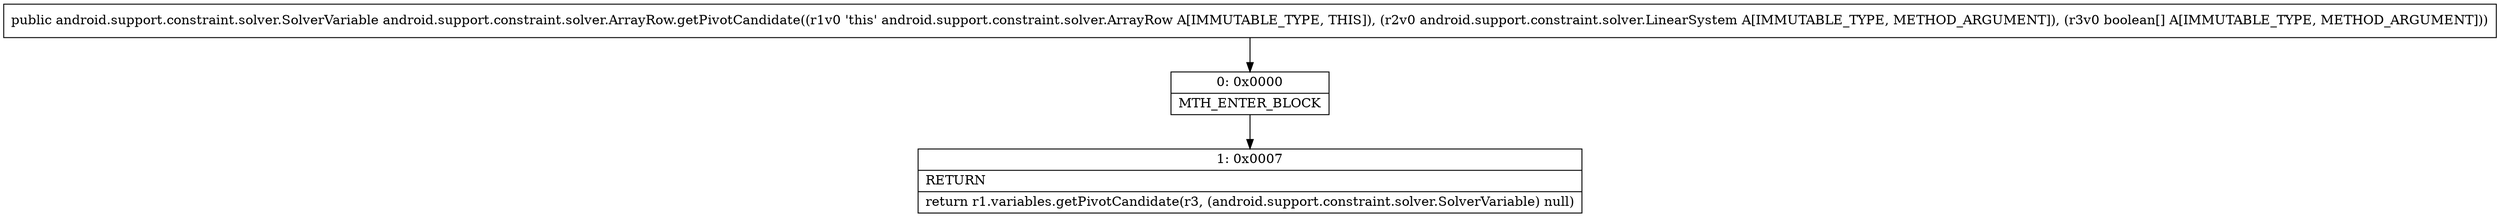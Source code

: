 digraph "CFG forandroid.support.constraint.solver.ArrayRow.getPivotCandidate(Landroid\/support\/constraint\/solver\/LinearSystem;[Z)Landroid\/support\/constraint\/solver\/SolverVariable;" {
Node_0 [shape=record,label="{0\:\ 0x0000|MTH_ENTER_BLOCK\l}"];
Node_1 [shape=record,label="{1\:\ 0x0007|RETURN\l|return r1.variables.getPivotCandidate(r3, (android.support.constraint.solver.SolverVariable) null)\l}"];
MethodNode[shape=record,label="{public android.support.constraint.solver.SolverVariable android.support.constraint.solver.ArrayRow.getPivotCandidate((r1v0 'this' android.support.constraint.solver.ArrayRow A[IMMUTABLE_TYPE, THIS]), (r2v0 android.support.constraint.solver.LinearSystem A[IMMUTABLE_TYPE, METHOD_ARGUMENT]), (r3v0 boolean[] A[IMMUTABLE_TYPE, METHOD_ARGUMENT])) }"];
MethodNode -> Node_0;
Node_0 -> Node_1;
}

